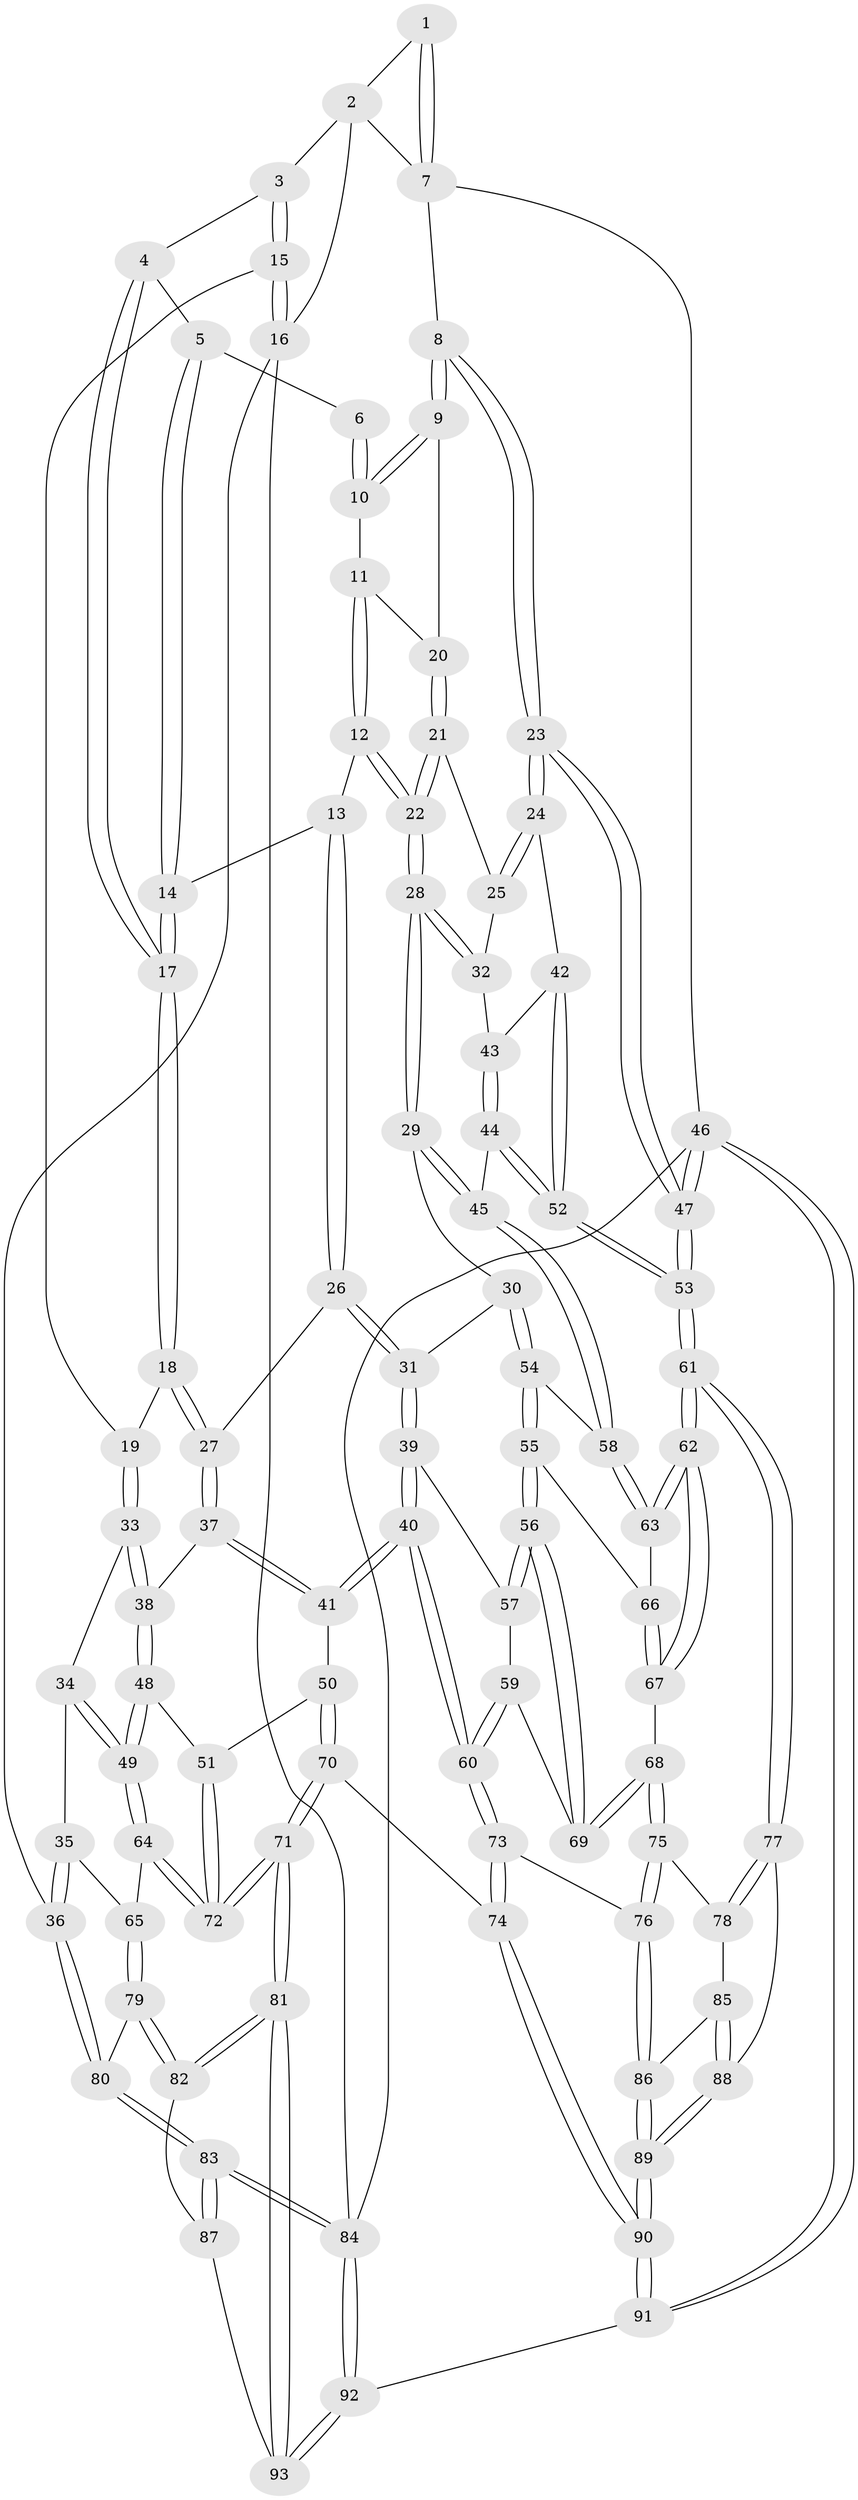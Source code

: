 // coarse degree distribution, {3: 0.18518518518518517, 4: 0.4074074074074074, 5: 0.3333333333333333, 6: 0.07407407407407407}
// Generated by graph-tools (version 1.1) at 2025/42/03/06/25 10:42:35]
// undirected, 93 vertices, 229 edges
graph export_dot {
graph [start="1"]
  node [color=gray90,style=filled];
  1 [pos="+0.8694258712941133+0"];
  2 [pos="+0.37577504198246275+0"];
  3 [pos="+0.37675739462480373+0"];
  4 [pos="+0.3917128832585562+0"];
  5 [pos="+0.7127297365220981+0.0994518999915473"];
  6 [pos="+0.7423579506560125+0.08753698083744732"];
  7 [pos="+1+0"];
  8 [pos="+1+0"];
  9 [pos="+0.989745572427129+0.14583204833015864"];
  10 [pos="+0.768534656536564+0.11304931378593275"];
  11 [pos="+0.7768553381855828+0.21109442575323664"];
  12 [pos="+0.7329710653494992+0.25019225172358267"];
  13 [pos="+0.66677073566484+0.23752255016642018"];
  14 [pos="+0.661851776862943+0.2328507042074749"];
  15 [pos="+0.03367870479610594+0.248777357491609"];
  16 [pos="+0+0.257658227037076"];
  17 [pos="+0.44087632917639474+0.16385162299786094"];
  18 [pos="+0.42060766227067675+0.24411775654315382"];
  19 [pos="+0.13826970836591976+0.3213695474782541"];
  20 [pos="+0.9577188518025729+0.17456527184427756"];
  21 [pos="+0.9007206309305644+0.27679972313318"];
  22 [pos="+0.8001337003503637+0.34373796978279625"];
  23 [pos="+1+0.4012275215144267"];
  24 [pos="+1+0.4317110870653204"];
  25 [pos="+0.9410099174803482+0.378108202916805"];
  26 [pos="+0.6399842688066716+0.37643495654887404"];
  27 [pos="+0.43157321341318017+0.3332389699681908"];
  28 [pos="+0.7906639821892528+0.4336029403411894"];
  29 [pos="+0.7785944756815014+0.4463191832539017"];
  30 [pos="+0.7606683063360811+0.4574547561554614"];
  31 [pos="+0.6850654887867623+0.45552275121478375"];
  32 [pos="+0.8061526992267178+0.43376992951029864"];
  33 [pos="+0.1953877489078399+0.4397535850828942"];
  34 [pos="+0.18094212926863634+0.46094455824943964"];
  35 [pos="+0.10964188536264068+0.5399063127687469"];
  36 [pos="+0+0.5395556882584773"];
  37 [pos="+0.41889664042775776+0.39810519433236696"];
  38 [pos="+0.30093743275316304+0.46158209234413505"];
  39 [pos="+0.6146665962910519+0.5115952286800381"];
  40 [pos="+0.52941588574322+0.5473594835850487"];
  41 [pos="+0.5120947899019983+0.5388569455866854"];
  42 [pos="+1+0.4464548822652156"];
  43 [pos="+0.9513014708147676+0.48580951341407197"];
  44 [pos="+0.9148870730904747+0.5680319324129961"];
  45 [pos="+0.9003379157173881+0.5684025939633199"];
  46 [pos="+1+1"];
  47 [pos="+1+0.9738746358029785"];
  48 [pos="+0.3029221064322092+0.5926756005546466"];
  49 [pos="+0.2583606015259228+0.6505033186480871"];
  50 [pos="+0.41927877427264537+0.5992947543288529"];
  51 [pos="+0.3868353339147964+0.5995423559181876"];
  52 [pos="+0.9542510717675144+0.6080310832524898"];
  53 [pos="+1+0.891493720622006"];
  54 [pos="+0.7699719470160581+0.5435167619508529"];
  55 [pos="+0.7587502204186665+0.5945430373833326"];
  56 [pos="+0.7425029029862863+0.6190563002806627"];
  57 [pos="+0.6609668460371908+0.571111735779724"];
  58 [pos="+0.8618873050602734+0.5975702957140523"];
  59 [pos="+0.6753887261115852+0.6351219601155141"];
  60 [pos="+0.5618083919791557+0.6733897949968933"];
  61 [pos="+1+0.8574361921247965"];
  62 [pos="+0.8627171139698888+0.7091955018086075"];
  63 [pos="+0.8500445289352104+0.6347472673043427"];
  64 [pos="+0.2503461291696758+0.664225519009017"];
  65 [pos="+0.18647182119974867+0.6656909626377127"];
  66 [pos="+0.7995042626272575+0.6154646127634871"];
  67 [pos="+0.8085963934739913+0.6937917128337073"];
  68 [pos="+0.7420543714309481+0.6784482578034102"];
  69 [pos="+0.7346808965153778+0.6439377549042412"];
  70 [pos="+0.39312902495873536+0.8151106263092165"];
  71 [pos="+0.3726176158986914+0.8234934951438667"];
  72 [pos="+0.33182067721474473+0.7672922682098727"];
  73 [pos="+0.5607208208241611+0.7298466123482303"];
  74 [pos="+0.478049155073492+0.8021937482889537"];
  75 [pos="+0.7000477429123915+0.7399499762740774"];
  76 [pos="+0.5897701182755113+0.7397349660602991"];
  77 [pos="+0.8563339756401512+0.8637601332909827"];
  78 [pos="+0.7099062180797839+0.7536181470052853"];
  79 [pos="+0.12089379116366672+0.7266891846232462"];
  80 [pos="+0+0.5887169797012105"];
  81 [pos="+0.3651241567410997+0.8358476438793068"];
  82 [pos="+0.1110954257436769+0.8108053273176938"];
  83 [pos="+0+1"];
  84 [pos="+0+1"];
  85 [pos="+0.6921284702357797+0.8230650350083895"];
  86 [pos="+0.654836846452672+0.8506927055206372"];
  87 [pos="+0.07938246612139761+0.8590887998591855"];
  88 [pos="+0.7841004356816866+0.8949028434534755"];
  89 [pos="+0.6613694948434413+0.9684945289044005"];
  90 [pos="+0.6349833667423748+0.9999570800006607"];
  91 [pos="+0.5974622388275762+1"];
  92 [pos="+0.33436066711632983+1"];
  93 [pos="+0.32554410673507006+0.9883320807541283"];
  1 -- 2;
  1 -- 7;
  1 -- 7;
  2 -- 3;
  2 -- 7;
  2 -- 16;
  3 -- 4;
  3 -- 15;
  3 -- 15;
  4 -- 5;
  4 -- 17;
  4 -- 17;
  5 -- 6;
  5 -- 14;
  5 -- 14;
  6 -- 10;
  6 -- 10;
  7 -- 8;
  7 -- 46;
  8 -- 9;
  8 -- 9;
  8 -- 23;
  8 -- 23;
  9 -- 10;
  9 -- 10;
  9 -- 20;
  10 -- 11;
  11 -- 12;
  11 -- 12;
  11 -- 20;
  12 -- 13;
  12 -- 22;
  12 -- 22;
  13 -- 14;
  13 -- 26;
  13 -- 26;
  14 -- 17;
  14 -- 17;
  15 -- 16;
  15 -- 16;
  15 -- 19;
  16 -- 36;
  16 -- 84;
  17 -- 18;
  17 -- 18;
  18 -- 19;
  18 -- 27;
  18 -- 27;
  19 -- 33;
  19 -- 33;
  20 -- 21;
  20 -- 21;
  21 -- 22;
  21 -- 22;
  21 -- 25;
  22 -- 28;
  22 -- 28;
  23 -- 24;
  23 -- 24;
  23 -- 47;
  23 -- 47;
  24 -- 25;
  24 -- 25;
  24 -- 42;
  25 -- 32;
  26 -- 27;
  26 -- 31;
  26 -- 31;
  27 -- 37;
  27 -- 37;
  28 -- 29;
  28 -- 29;
  28 -- 32;
  28 -- 32;
  29 -- 30;
  29 -- 45;
  29 -- 45;
  30 -- 31;
  30 -- 54;
  30 -- 54;
  31 -- 39;
  31 -- 39;
  32 -- 43;
  33 -- 34;
  33 -- 38;
  33 -- 38;
  34 -- 35;
  34 -- 49;
  34 -- 49;
  35 -- 36;
  35 -- 36;
  35 -- 65;
  36 -- 80;
  36 -- 80;
  37 -- 38;
  37 -- 41;
  37 -- 41;
  38 -- 48;
  38 -- 48;
  39 -- 40;
  39 -- 40;
  39 -- 57;
  40 -- 41;
  40 -- 41;
  40 -- 60;
  40 -- 60;
  41 -- 50;
  42 -- 43;
  42 -- 52;
  42 -- 52;
  43 -- 44;
  43 -- 44;
  44 -- 45;
  44 -- 52;
  44 -- 52;
  45 -- 58;
  45 -- 58;
  46 -- 47;
  46 -- 47;
  46 -- 91;
  46 -- 91;
  46 -- 84;
  47 -- 53;
  47 -- 53;
  48 -- 49;
  48 -- 49;
  48 -- 51;
  49 -- 64;
  49 -- 64;
  50 -- 51;
  50 -- 70;
  50 -- 70;
  51 -- 72;
  51 -- 72;
  52 -- 53;
  52 -- 53;
  53 -- 61;
  53 -- 61;
  54 -- 55;
  54 -- 55;
  54 -- 58;
  55 -- 56;
  55 -- 56;
  55 -- 66;
  56 -- 57;
  56 -- 57;
  56 -- 69;
  56 -- 69;
  57 -- 59;
  58 -- 63;
  58 -- 63;
  59 -- 60;
  59 -- 60;
  59 -- 69;
  60 -- 73;
  60 -- 73;
  61 -- 62;
  61 -- 62;
  61 -- 77;
  61 -- 77;
  62 -- 63;
  62 -- 63;
  62 -- 67;
  62 -- 67;
  63 -- 66;
  64 -- 65;
  64 -- 72;
  64 -- 72;
  65 -- 79;
  65 -- 79;
  66 -- 67;
  66 -- 67;
  67 -- 68;
  68 -- 69;
  68 -- 69;
  68 -- 75;
  68 -- 75;
  70 -- 71;
  70 -- 71;
  70 -- 74;
  71 -- 72;
  71 -- 72;
  71 -- 81;
  71 -- 81;
  73 -- 74;
  73 -- 74;
  73 -- 76;
  74 -- 90;
  74 -- 90;
  75 -- 76;
  75 -- 76;
  75 -- 78;
  76 -- 86;
  76 -- 86;
  77 -- 78;
  77 -- 78;
  77 -- 88;
  78 -- 85;
  79 -- 80;
  79 -- 82;
  79 -- 82;
  80 -- 83;
  80 -- 83;
  81 -- 82;
  81 -- 82;
  81 -- 93;
  81 -- 93;
  82 -- 87;
  83 -- 84;
  83 -- 84;
  83 -- 87;
  83 -- 87;
  84 -- 92;
  84 -- 92;
  85 -- 86;
  85 -- 88;
  85 -- 88;
  86 -- 89;
  86 -- 89;
  87 -- 93;
  88 -- 89;
  88 -- 89;
  89 -- 90;
  89 -- 90;
  90 -- 91;
  90 -- 91;
  91 -- 92;
  92 -- 93;
  92 -- 93;
}
